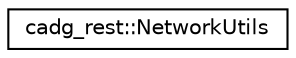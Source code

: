 digraph "Graphical Class Hierarchy"
{
 // LATEX_PDF_SIZE
  edge [fontname="Helvetica",fontsize="10",labelfontname="Helvetica",labelfontsize="10"];
  node [fontname="Helvetica",fontsize="10",shape=record];
  rankdir="LR";
  Node0 [label="cadg_rest::NetworkUtils",height=0.2,width=0.4,color="black", fillcolor="white", style="filled",URL="$classcadg__rest_1_1_network_utils.html",tooltip=" "];
}
